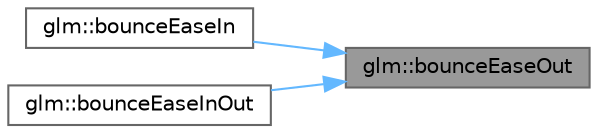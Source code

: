 digraph "glm::bounceEaseOut"
{
 // LATEX_PDF_SIZE
  bgcolor="transparent";
  edge [fontname=Helvetica,fontsize=10,labelfontname=Helvetica,labelfontsize=10];
  node [fontname=Helvetica,fontsize=10,shape=box,height=0.2,width=0.4];
  rankdir="RL";
  Node1 [id="Node000001",label="glm::bounceEaseOut",height=0.2,width=0.4,color="gray40", fillcolor="grey60", style="filled", fontcolor="black",tooltip=" "];
  Node1 -> Node2 [id="edge5_Node000001_Node000002",dir="back",color="steelblue1",style="solid",tooltip=" "];
  Node2 [id="Node000002",label="glm::bounceEaseIn",height=0.2,width=0.4,color="grey40", fillcolor="white", style="filled",URL="$group__gtx__easing.html#gaac30767f2e430b0c3fc859a4d59c7b5b",tooltip=" "];
  Node1 -> Node3 [id="edge6_Node000001_Node000003",dir="back",color="steelblue1",style="solid",tooltip=" "];
  Node3 [id="Node000003",label="glm::bounceEaseInOut",height=0.2,width=0.4,color="grey40", fillcolor="white", style="filled",URL="$group__gtx__easing.html#gadf9f38eff1e5f4c2fa5b629a25ae413e",tooltip=" "];
}
